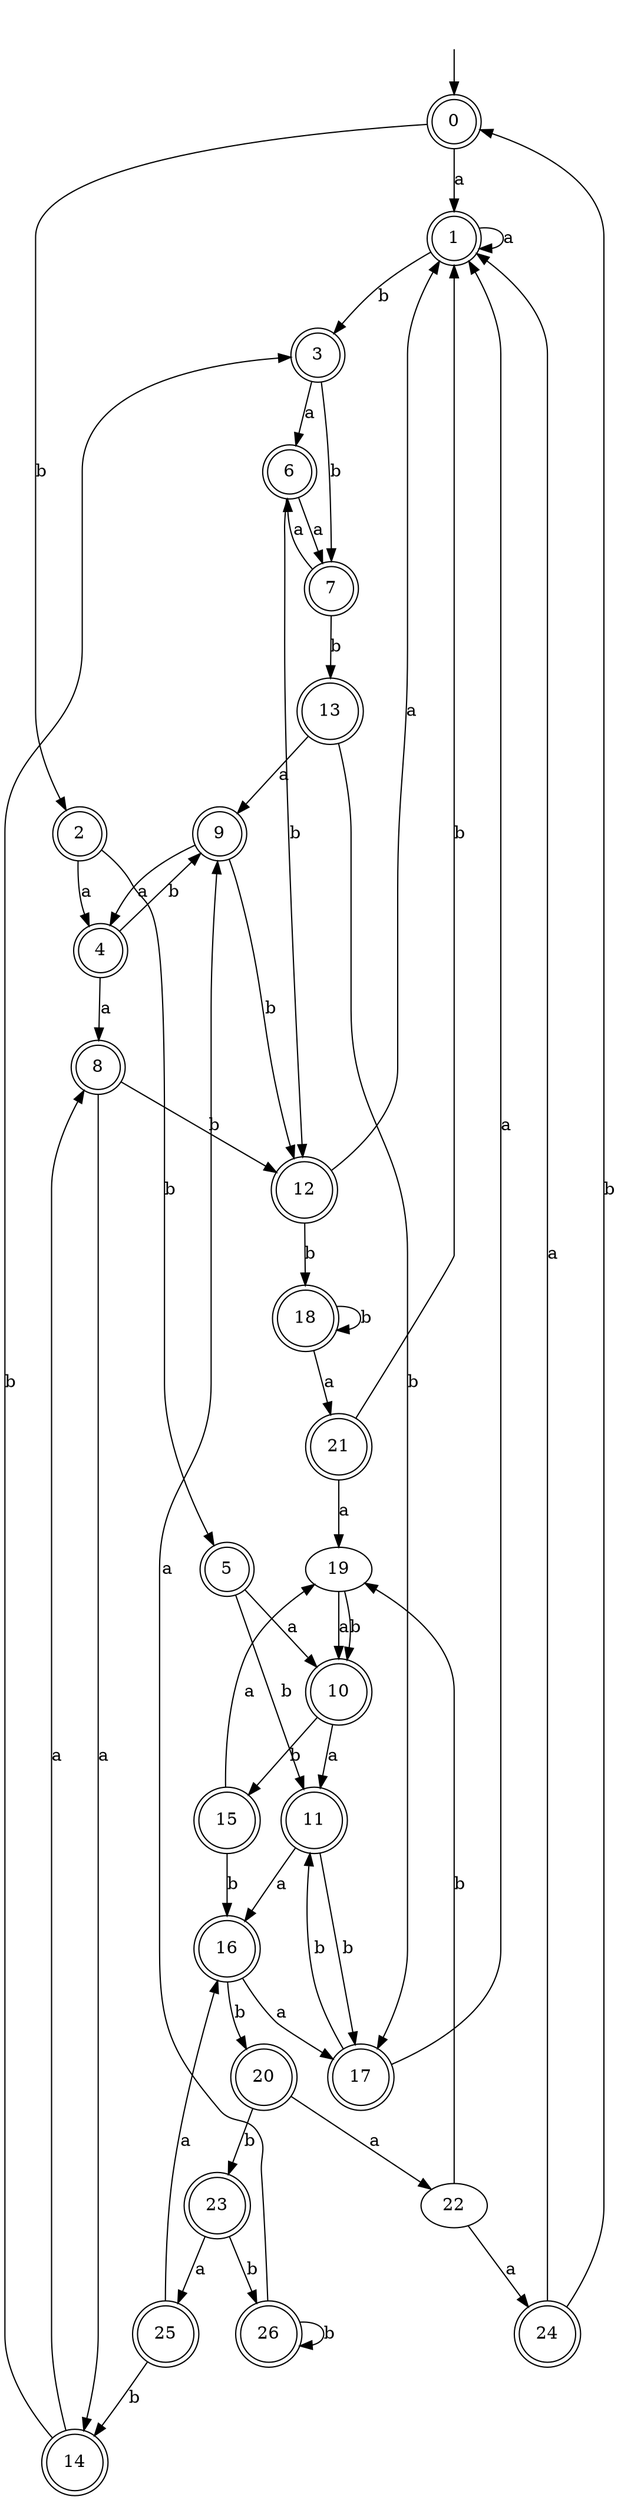 digraph RandomDFA {
  __start0 [label="", shape=none];
  __start0 -> 0 [label=""];
  0 [shape=circle] [shape=doublecircle]
  0 -> 1 [label="a"]
  0 -> 2 [label="b"]
  1 [shape=doublecircle]
  1 -> 1 [label="a"]
  1 -> 3 [label="b"]
  2 [shape=doublecircle]
  2 -> 4 [label="a"]
  2 -> 5 [label="b"]
  3 [shape=doublecircle]
  3 -> 6 [label="a"]
  3 -> 7 [label="b"]
  4 [shape=doublecircle]
  4 -> 8 [label="a"]
  4 -> 9 [label="b"]
  5 [shape=doublecircle]
  5 -> 10 [label="a"]
  5 -> 11 [label="b"]
  6 [shape=doublecircle]
  6 -> 7 [label="a"]
  6 -> 12 [label="b"]
  7 [shape=doublecircle]
  7 -> 6 [label="a"]
  7 -> 13 [label="b"]
  8 [shape=doublecircle]
  8 -> 14 [label="a"]
  8 -> 12 [label="b"]
  9 [shape=doublecircle]
  9 -> 4 [label="a"]
  9 -> 12 [label="b"]
  10 [shape=doublecircle]
  10 -> 11 [label="a"]
  10 -> 15 [label="b"]
  11 [shape=doublecircle]
  11 -> 16 [label="a"]
  11 -> 17 [label="b"]
  12 [shape=doublecircle]
  12 -> 1 [label="a"]
  12 -> 18 [label="b"]
  13 [shape=doublecircle]
  13 -> 9 [label="a"]
  13 -> 17 [label="b"]
  14 [shape=doublecircle]
  14 -> 8 [label="a"]
  14 -> 3 [label="b"]
  15 [shape=doublecircle]
  15 -> 19 [label="a"]
  15 -> 16 [label="b"]
  16 [shape=doublecircle]
  16 -> 17 [label="a"]
  16 -> 20 [label="b"]
  17 [shape=doublecircle]
  17 -> 1 [label="a"]
  17 -> 11 [label="b"]
  18 [shape=doublecircle]
  18 -> 21 [label="a"]
  18 -> 18 [label="b"]
  19
  19 -> 10 [label="a"]
  19 -> 10 [label="b"]
  20 [shape=doublecircle]
  20 -> 22 [label="a"]
  20 -> 23 [label="b"]
  21 [shape=doublecircle]
  21 -> 19 [label="a"]
  21 -> 1 [label="b"]
  22
  22 -> 24 [label="a"]
  22 -> 19 [label="b"]
  23 [shape=doublecircle]
  23 -> 25 [label="a"]
  23 -> 26 [label="b"]
  24 [shape=doublecircle]
  24 -> 1 [label="a"]
  24 -> 0 [label="b"]
  25 [shape=doublecircle]
  25 -> 16 [label="a"]
  25 -> 14 [label="b"]
  26 [shape=doublecircle]
  26 -> 9 [label="a"]
  26 -> 26 [label="b"]
}
